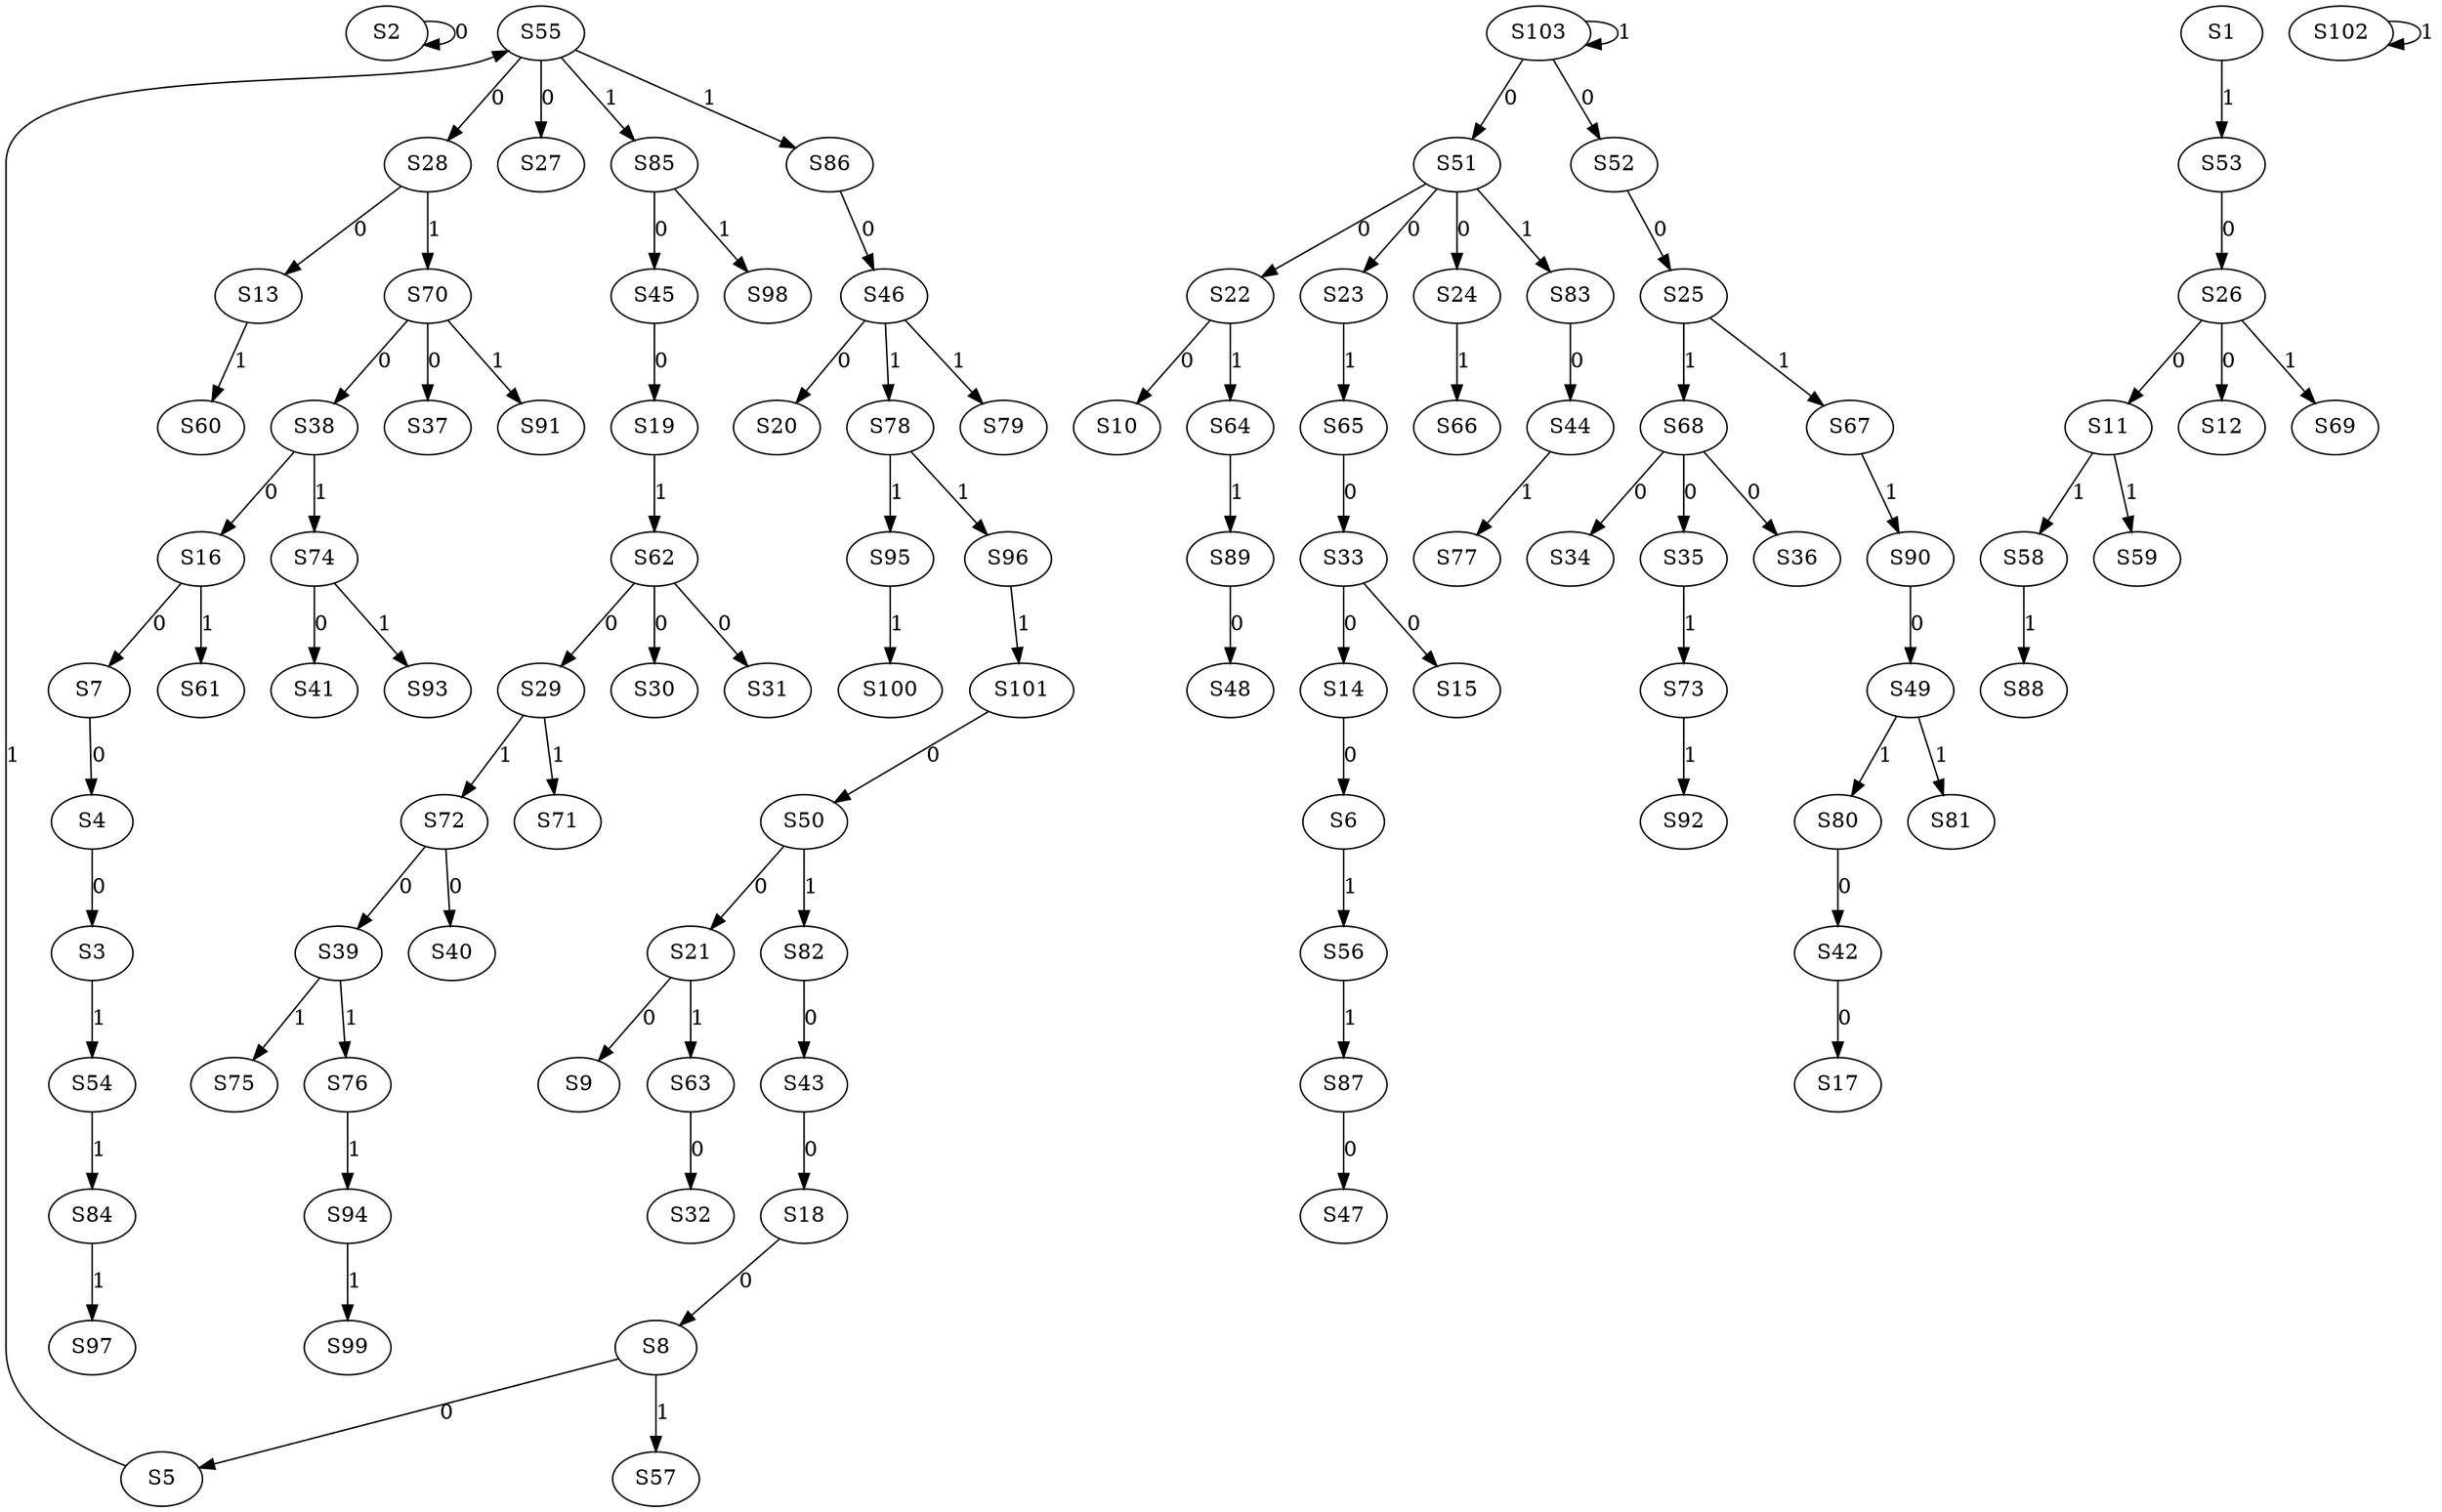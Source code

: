 strict digraph {
	S2 -> S2 [ label = 0 ];
	S4 -> S3 [ label = 0 ];
	S7 -> S4 [ label = 0 ];
	S8 -> S5 [ label = 0 ];
	S14 -> S6 [ label = 0 ];
	S16 -> S7 [ label = 0 ];
	S18 -> S8 [ label = 0 ];
	S21 -> S9 [ label = 0 ];
	S22 -> S10 [ label = 0 ];
	S26 -> S11 [ label = 0 ];
	S26 -> S12 [ label = 0 ];
	S28 -> S13 [ label = 0 ];
	S33 -> S14 [ label = 0 ];
	S33 -> S15 [ label = 0 ];
	S38 -> S16 [ label = 0 ];
	S42 -> S17 [ label = 0 ];
	S43 -> S18 [ label = 0 ];
	S45 -> S19 [ label = 0 ];
	S46 -> S20 [ label = 0 ];
	S50 -> S21 [ label = 0 ];
	S51 -> S22 [ label = 0 ];
	S51 -> S23 [ label = 0 ];
	S51 -> S24 [ label = 0 ];
	S52 -> S25 [ label = 0 ];
	S53 -> S26 [ label = 0 ];
	S55 -> S27 [ label = 0 ];
	S55 -> S28 [ label = 0 ];
	S62 -> S29 [ label = 0 ];
	S62 -> S30 [ label = 0 ];
	S62 -> S31 [ label = 0 ];
	S63 -> S32 [ label = 0 ];
	S65 -> S33 [ label = 0 ];
	S68 -> S34 [ label = 0 ];
	S68 -> S35 [ label = 0 ];
	S68 -> S36 [ label = 0 ];
	S70 -> S37 [ label = 0 ];
	S70 -> S38 [ label = 0 ];
	S72 -> S39 [ label = 0 ];
	S72 -> S40 [ label = 0 ];
	S74 -> S41 [ label = 0 ];
	S80 -> S42 [ label = 0 ];
	S82 -> S43 [ label = 0 ];
	S83 -> S44 [ label = 0 ];
	S85 -> S45 [ label = 0 ];
	S86 -> S46 [ label = 0 ];
	S87 -> S47 [ label = 0 ];
	S89 -> S48 [ label = 0 ];
	S90 -> S49 [ label = 0 ];
	S101 -> S50 [ label = 0 ];
	S103 -> S51 [ label = 0 ];
	S103 -> S52 [ label = 0 ];
	S1 -> S53 [ label = 1 ];
	S3 -> S54 [ label = 1 ];
	S5 -> S55 [ label = 1 ];
	S6 -> S56 [ label = 1 ];
	S8 -> S57 [ label = 1 ];
	S11 -> S58 [ label = 1 ];
	S11 -> S59 [ label = 1 ];
	S13 -> S60 [ label = 1 ];
	S16 -> S61 [ label = 1 ];
	S19 -> S62 [ label = 1 ];
	S21 -> S63 [ label = 1 ];
	S22 -> S64 [ label = 1 ];
	S23 -> S65 [ label = 1 ];
	S24 -> S66 [ label = 1 ];
	S25 -> S67 [ label = 1 ];
	S25 -> S68 [ label = 1 ];
	S26 -> S69 [ label = 1 ];
	S28 -> S70 [ label = 1 ];
	S29 -> S71 [ label = 1 ];
	S29 -> S72 [ label = 1 ];
	S35 -> S73 [ label = 1 ];
	S38 -> S74 [ label = 1 ];
	S39 -> S75 [ label = 1 ];
	S39 -> S76 [ label = 1 ];
	S44 -> S77 [ label = 1 ];
	S46 -> S78 [ label = 1 ];
	S46 -> S79 [ label = 1 ];
	S49 -> S80 [ label = 1 ];
	S49 -> S81 [ label = 1 ];
	S50 -> S82 [ label = 1 ];
	S51 -> S83 [ label = 1 ];
	S54 -> S84 [ label = 1 ];
	S55 -> S85 [ label = 1 ];
	S55 -> S86 [ label = 1 ];
	S56 -> S87 [ label = 1 ];
	S58 -> S88 [ label = 1 ];
	S64 -> S89 [ label = 1 ];
	S67 -> S90 [ label = 1 ];
	S70 -> S91 [ label = 1 ];
	S73 -> S92 [ label = 1 ];
	S74 -> S93 [ label = 1 ];
	S76 -> S94 [ label = 1 ];
	S78 -> S95 [ label = 1 ];
	S78 -> S96 [ label = 1 ];
	S84 -> S97 [ label = 1 ];
	S85 -> S98 [ label = 1 ];
	S94 -> S99 [ label = 1 ];
	S95 -> S100 [ label = 1 ];
	S96 -> S101 [ label = 1 ];
	S102 -> S102 [ label = 1 ];
	S103 -> S103 [ label = 1 ];
}